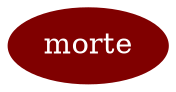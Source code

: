 
		digraph mainmap4 {graph [bgcolor=transparent];"morte" [URL="conceito.php?conceito=morte", 
		color ="#800000",
		fontcolor = white,
		style = filled,];
}